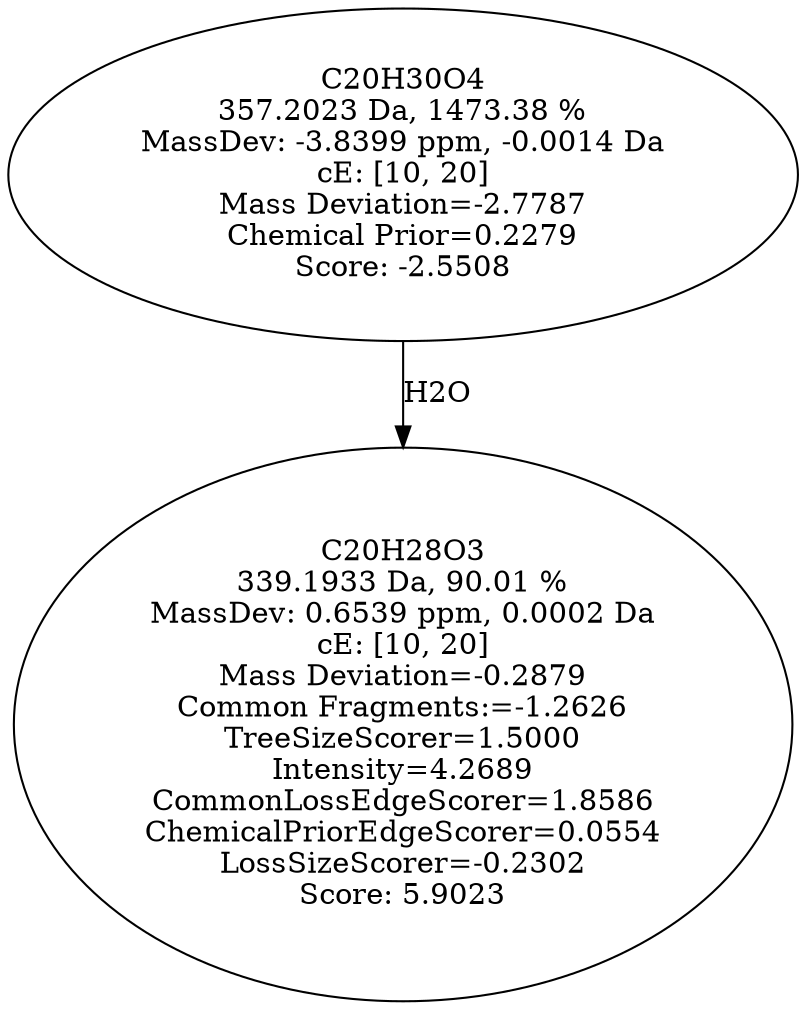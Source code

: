 strict digraph {
v1 [label="C20H28O3\n339.1933 Da, 90.01 %\nMassDev: 0.6539 ppm, 0.0002 Da\ncE: [10, 20]\nMass Deviation=-0.2879\nCommon Fragments:=-1.2626\nTreeSizeScorer=1.5000\nIntensity=4.2689\nCommonLossEdgeScorer=1.8586\nChemicalPriorEdgeScorer=0.0554\nLossSizeScorer=-0.2302\nScore: 5.9023"];
v2 [label="C20H30O4\n357.2023 Da, 1473.38 %\nMassDev: -3.8399 ppm, -0.0014 Da\ncE: [10, 20]\nMass Deviation=-2.7787\nChemical Prior=0.2279\nScore: -2.5508"];
v2 -> v1 [label="H2O"];
}